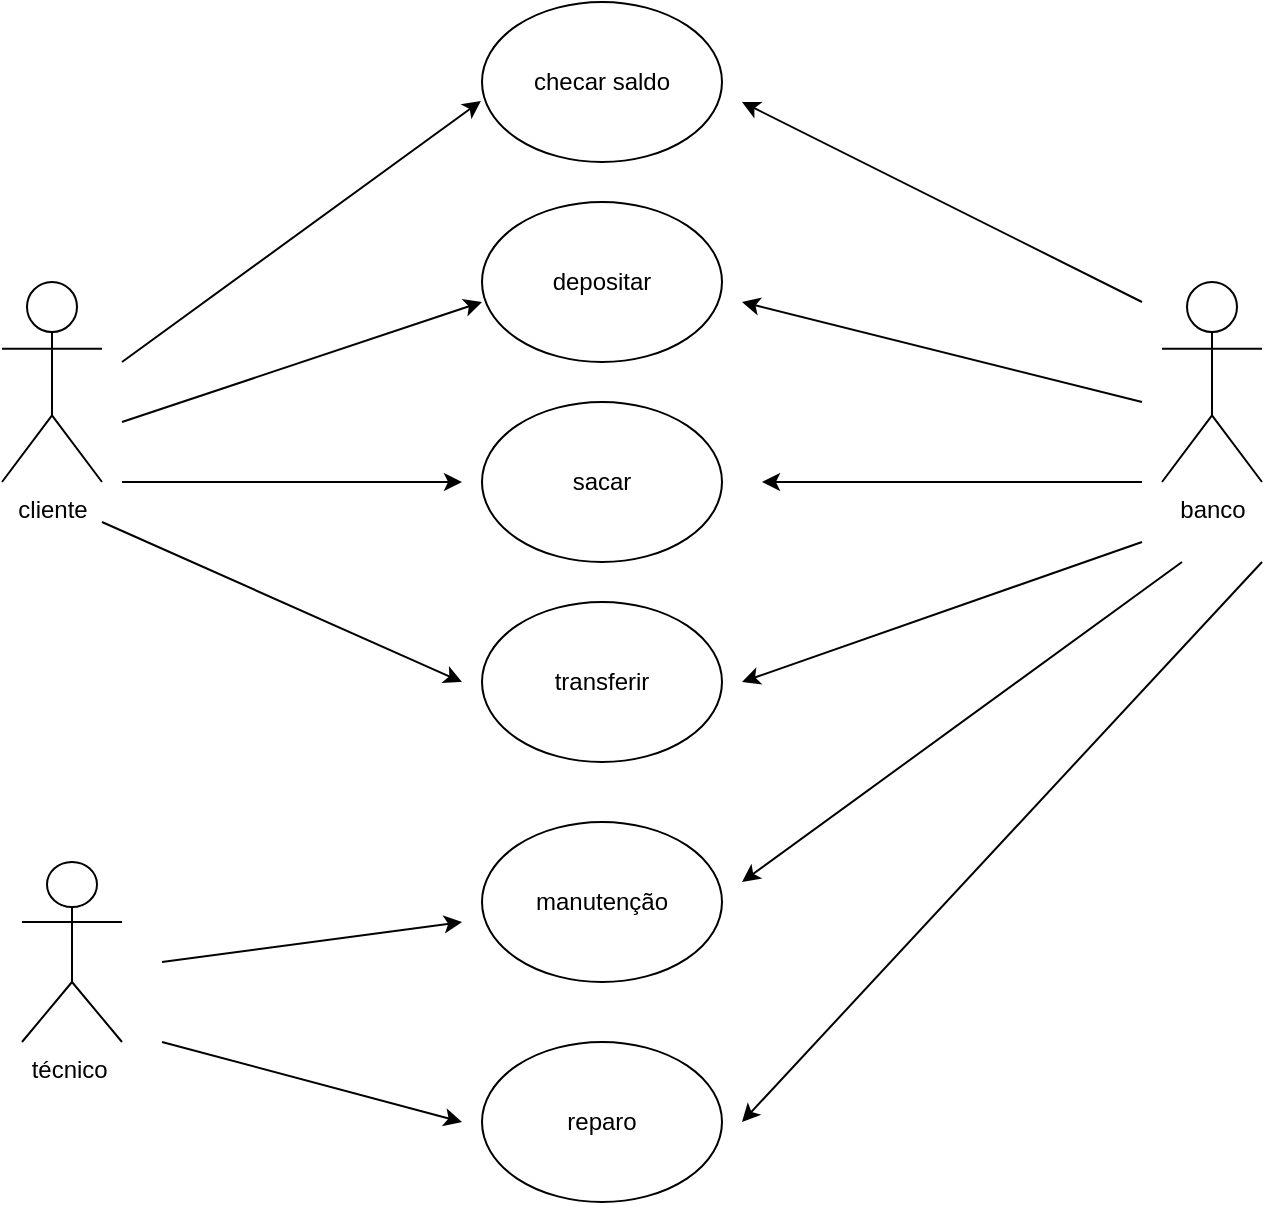 <mxfile version="26.1.0" pages="5">
  <diagram name="Página-1" id="wtqRebAa8EMyvGHa222w">
    <mxGraphModel dx="1434" dy="772" grid="1" gridSize="10" guides="1" tooltips="1" connect="1" arrows="1" fold="1" page="1" pageScale="1" pageWidth="827" pageHeight="1169" math="0" shadow="0">
      <root>
        <mxCell id="0" />
        <mxCell id="1" parent="0" />
        <mxCell id="fHBOR1aHIKWtqBNNgOy8-1" value="&lt;font style=&quot;vertical-align: inherit;&quot;&gt;&lt;font style=&quot;vertical-align: inherit;&quot;&gt;cliente&lt;/font&gt;&lt;/font&gt;" style="shape=umlActor;verticalLabelPosition=bottom;verticalAlign=top;html=1;outlineConnect=0;" vertex="1" parent="1">
          <mxGeometry x="90" y="180" width="50" height="100" as="geometry" />
        </mxCell>
        <mxCell id="fHBOR1aHIKWtqBNNgOy8-2" value="&lt;font style=&quot;vertical-align: inherit;&quot;&gt;&lt;font style=&quot;vertical-align: inherit;&quot;&gt;checar saldo&lt;/font&gt;&lt;/font&gt;" style="ellipse;whiteSpace=wrap;html=1;" vertex="1" parent="1">
          <mxGeometry x="330" y="40" width="120" height="80" as="geometry" />
        </mxCell>
        <mxCell id="fHBOR1aHIKWtqBNNgOy8-3" value="&lt;font style=&quot;vertical-align: inherit;&quot;&gt;&lt;font style=&quot;vertical-align: inherit;&quot;&gt;depositar&lt;/font&gt;&lt;/font&gt;" style="ellipse;whiteSpace=wrap;html=1;" vertex="1" parent="1">
          <mxGeometry x="330" y="140" width="120" height="80" as="geometry" />
        </mxCell>
        <mxCell id="fHBOR1aHIKWtqBNNgOy8-5" value="&lt;font style=&quot;vertical-align: inherit;&quot;&gt;&lt;font style=&quot;vertical-align: inherit;&quot;&gt;transferir&lt;/font&gt;&lt;/font&gt;" style="ellipse;whiteSpace=wrap;html=1;" vertex="1" parent="1">
          <mxGeometry x="330" y="340" width="120" height="80" as="geometry" />
        </mxCell>
        <mxCell id="fHBOR1aHIKWtqBNNgOy8-9" value="&lt;font style=&quot;vertical-align: inherit;&quot;&gt;&lt;font style=&quot;vertical-align: inherit;&quot;&gt;banco&lt;/font&gt;&lt;/font&gt;" style="shape=umlActor;verticalLabelPosition=bottom;verticalAlign=top;html=1;outlineConnect=0;" vertex="1" parent="1">
          <mxGeometry x="670" y="180" width="50" height="100" as="geometry" />
        </mxCell>
        <mxCell id="fHBOR1aHIKWtqBNNgOy8-10" value="" style="endArrow=classic;html=1;rounded=0;" edge="1" parent="1">
          <mxGeometry width="50" height="50" relative="1" as="geometry">
            <mxPoint x="150" y="220" as="sourcePoint" />
            <mxPoint x="329.457" y="89.486" as="targetPoint" />
          </mxGeometry>
        </mxCell>
        <mxCell id="fHBOR1aHIKWtqBNNgOy8-11" value="" style="endArrow=classic;html=1;rounded=0;entryX=0;entryY=0.625;entryDx=0;entryDy=0;entryPerimeter=0;" edge="1" parent="1" target="fHBOR1aHIKWtqBNNgOy8-3">
          <mxGeometry width="50" height="50" relative="1" as="geometry">
            <mxPoint x="150" y="250" as="sourcePoint" />
            <mxPoint x="190" y="180" as="targetPoint" />
          </mxGeometry>
        </mxCell>
        <mxCell id="fHBOR1aHIKWtqBNNgOy8-12" value="" style="endArrow=classic;html=1;rounded=0;" edge="1" parent="1">
          <mxGeometry width="50" height="50" relative="1" as="geometry">
            <mxPoint x="150" y="280" as="sourcePoint" />
            <mxPoint x="320" y="280" as="targetPoint" />
          </mxGeometry>
        </mxCell>
        <mxCell id="fHBOR1aHIKWtqBNNgOy8-13" value="" style="endArrow=classic;html=1;rounded=0;" edge="1" parent="1">
          <mxGeometry width="50" height="50" relative="1" as="geometry">
            <mxPoint x="140" y="300" as="sourcePoint" />
            <mxPoint x="320" y="380" as="targetPoint" />
          </mxGeometry>
        </mxCell>
        <mxCell id="fHBOR1aHIKWtqBNNgOy8-14" value="" style="endArrow=classic;html=1;rounded=0;" edge="1" parent="1">
          <mxGeometry width="50" height="50" relative="1" as="geometry">
            <mxPoint x="660" y="310" as="sourcePoint" />
            <mxPoint x="460" y="380" as="targetPoint" />
          </mxGeometry>
        </mxCell>
        <mxCell id="fHBOR1aHIKWtqBNNgOy8-15" value="" style="endArrow=classic;html=1;rounded=0;" edge="1" parent="1">
          <mxGeometry width="50" height="50" relative="1" as="geometry">
            <mxPoint x="660" y="280" as="sourcePoint" />
            <mxPoint x="470" y="280" as="targetPoint" />
          </mxGeometry>
        </mxCell>
        <mxCell id="fHBOR1aHIKWtqBNNgOy8-16" value="" style="endArrow=classic;html=1;rounded=0;" edge="1" parent="1">
          <mxGeometry width="50" height="50" relative="1" as="geometry">
            <mxPoint x="660" y="240" as="sourcePoint" />
            <mxPoint x="460" y="190" as="targetPoint" />
          </mxGeometry>
        </mxCell>
        <mxCell id="fHBOR1aHIKWtqBNNgOy8-17" value="" style="endArrow=classic;html=1;rounded=0;" edge="1" parent="1">
          <mxGeometry width="50" height="50" relative="1" as="geometry">
            <mxPoint x="660" y="190" as="sourcePoint" />
            <mxPoint x="460" y="90" as="targetPoint" />
          </mxGeometry>
        </mxCell>
        <mxCell id="fHBOR1aHIKWtqBNNgOy8-18" value="&lt;font style=&quot;vertical-align: inherit;&quot;&gt;&lt;font style=&quot;vertical-align: inherit;&quot;&gt;&lt;font style=&quot;vertical-align: inherit;&quot;&gt;&lt;font style=&quot;vertical-align: inherit;&quot;&gt;&lt;font style=&quot;vertical-align: inherit;&quot;&gt;&lt;font style=&quot;vertical-align: inherit;&quot;&gt;&lt;font style=&quot;vertical-align: inherit;&quot;&gt;&lt;font style=&quot;vertical-align: inherit;&quot;&gt;sacar&lt;/font&gt;&lt;/font&gt;&lt;/font&gt;&lt;/font&gt;&lt;/font&gt;&lt;/font&gt;&lt;/font&gt;&lt;/font&gt;" style="ellipse;whiteSpace=wrap;html=1;" vertex="1" parent="1">
          <mxGeometry x="330" y="240" width="120" height="80" as="geometry" />
        </mxCell>
        <mxCell id="fHBOR1aHIKWtqBNNgOy8-19" value="&lt;font style=&quot;vertical-align: inherit;&quot;&gt;&lt;font style=&quot;vertical-align: inherit;&quot;&gt;manutenção&lt;/font&gt;&lt;/font&gt;" style="ellipse;whiteSpace=wrap;html=1;" vertex="1" parent="1">
          <mxGeometry x="330" y="450" width="120" height="80" as="geometry" />
        </mxCell>
        <mxCell id="fHBOR1aHIKWtqBNNgOy8-20" value="&lt;font style=&quot;vertical-align: inherit;&quot;&gt;&lt;font style=&quot;vertical-align: inherit;&quot;&gt;reparo&lt;/font&gt;&lt;/font&gt;" style="ellipse;whiteSpace=wrap;html=1;" vertex="1" parent="1">
          <mxGeometry x="330" y="560" width="120" height="80" as="geometry" />
        </mxCell>
        <mxCell id="fHBOR1aHIKWtqBNNgOy8-22" value="&lt;font style=&quot;vertical-align: inherit;&quot;&gt;&lt;font style=&quot;vertical-align: inherit;&quot;&gt;técnico&amp;nbsp;&lt;/font&gt;&lt;/font&gt;" style="shape=umlActor;verticalLabelPosition=bottom;verticalAlign=top;html=1;outlineConnect=0;" vertex="1" parent="1">
          <mxGeometry x="100" y="470" width="50" height="90" as="geometry" />
        </mxCell>
        <mxCell id="fHBOR1aHIKWtqBNNgOy8-23" value="" style="endArrow=classic;html=1;rounded=0;" edge="1" parent="1">
          <mxGeometry width="50" height="50" relative="1" as="geometry">
            <mxPoint x="170" y="520" as="sourcePoint" />
            <mxPoint x="320" y="500" as="targetPoint" />
          </mxGeometry>
        </mxCell>
        <mxCell id="fHBOR1aHIKWtqBNNgOy8-24" value="" style="endArrow=classic;html=1;rounded=0;" edge="1" parent="1">
          <mxGeometry width="50" height="50" relative="1" as="geometry">
            <mxPoint x="170" y="560" as="sourcePoint" />
            <mxPoint x="320" y="600" as="targetPoint" />
          </mxGeometry>
        </mxCell>
        <mxCell id="fHBOR1aHIKWtqBNNgOy8-26" value="" style="endArrow=classic;html=1;rounded=0;" edge="1" parent="1">
          <mxGeometry width="50" height="50" relative="1" as="geometry">
            <mxPoint x="680" y="320" as="sourcePoint" />
            <mxPoint x="460" y="480" as="targetPoint" />
          </mxGeometry>
        </mxCell>
        <mxCell id="fHBOR1aHIKWtqBNNgOy8-27" value="" style="endArrow=classic;html=1;rounded=0;" edge="1" parent="1">
          <mxGeometry width="50" height="50" relative="1" as="geometry">
            <mxPoint x="720" y="320" as="sourcePoint" />
            <mxPoint x="460" y="600" as="targetPoint" />
          </mxGeometry>
        </mxCell>
      </root>
    </mxGraphModel>
  </diagram>
  <diagram id="CPQsaI7z0s9xiTCrSqKt" name="Página-3">
    <mxGraphModel dx="1119" dy="1941" grid="1" gridSize="10" guides="1" tooltips="1" connect="1" arrows="1" fold="1" page="1" pageScale="1" pageWidth="827" pageHeight="1169" math="0" shadow="0">
      <root>
        <mxCell id="0" />
        <mxCell id="1" parent="0" />
        <mxCell id="J6rxc7cIg0q1Om_3yFme-1" value="" style="endArrow=classic;html=1;rounded=0;strokeColor=light-dark(#FF6666,#FFFFFF);" edge="1" parent="1">
          <mxGeometry width="50" height="50" relative="1" as="geometry">
            <mxPoint x="90" y="-710" as="sourcePoint" />
            <mxPoint x="90" y="-640" as="targetPoint" />
          </mxGeometry>
        </mxCell>
        <mxCell id="J6rxc7cIg0q1Om_3yFme-2" value="informa novo código do cliente" style="rounded=1;whiteSpace=wrap;html=1;strokeColor=light-dark(#FF6666,#FFFFFF);fillColor=light-dark(#FFFFCC,var(--ge-dark-color, #121212));" vertex="1" parent="1">
          <mxGeometry x="30" y="-640" width="120" height="40" as="geometry" />
        </mxCell>
        <mxCell id="J6rxc7cIg0q1Om_3yFme-3" value="" style="endArrow=classic;html=1;rounded=0;strokeColor=light-dark(#FF3333,#FFFFFF);" edge="1" parent="1">
          <mxGeometry width="50" height="50" relative="1" as="geometry">
            <mxPoint x="89.5" y="-600" as="sourcePoint" />
            <mxPoint x="89.5" y="-550" as="targetPoint" />
          </mxGeometry>
        </mxCell>
        <mxCell id="J6rxc7cIg0q1Om_3yFme-4" value="" style="ellipse;whiteSpace=wrap;html=1;aspect=fixed;fillColor=light-dark(#000000,var(--ge-dark-color, #121212));" vertex="1" parent="1">
          <mxGeometry x="80" y="-730" width="20" height="20" as="geometry" />
        </mxCell>
        <mxCell id="J6rxc7cIg0q1Om_3yFme-6" value="verifica se o cliente ja existe" style="rounded=1;whiteSpace=wrap;html=1;strokeColor=light-dark(#FF3333,#FFFFFF);fillColor=light-dark(#FFFFCC,var(--ge-dark-color, #121212));" vertex="1" parent="1">
          <mxGeometry x="30" y="-550" width="120" height="40" as="geometry" />
        </mxCell>
        <mxCell id="J6rxc7cIg0q1Om_3yFme-7" value="" style="endArrow=classic;html=1;rounded=0;strokeColor=light-dark(#FF3333,#FFFFFF);" edge="1" parent="1">
          <mxGeometry width="50" height="50" relative="1" as="geometry">
            <mxPoint x="89.5" y="-510" as="sourcePoint" />
            <mxPoint x="89.5" y="-460" as="targetPoint" />
          </mxGeometry>
        </mxCell>
        <mxCell id="J6rxc7cIg0q1Om_3yFme-8" value="" style="rhombus;whiteSpace=wrap;html=1;strokeColor=light-dark(#FF6666,#FFFFFF);fillColor=light-dark(#FFFFCC,var(--ge-dark-color, #121212));" vertex="1" parent="1">
          <mxGeometry x="70" y="-460" width="40" height="20" as="geometry" />
        </mxCell>
        <mxCell id="J6rxc7cIg0q1Om_3yFme-9" value="" style="endArrow=classic;html=1;rounded=0;strokeColor=light-dark(#FF3333,#FFFFFF);" edge="1" parent="1">
          <mxGeometry width="50" height="50" relative="1" as="geometry">
            <mxPoint x="120" y="-450" as="sourcePoint" />
            <mxPoint x="240" y="-450" as="targetPoint" />
          </mxGeometry>
        </mxCell>
        <mxCell id="J6rxc7cIg0q1Om_3yFme-10" value="(cliente não existe)" style="text;html=1;align=center;verticalAlign=middle;whiteSpace=wrap;rounded=0;" vertex="1" parent="1">
          <mxGeometry x="110" y="-480" width="136" height="30" as="geometry" />
        </mxCell>
        <mxCell id="J6rxc7cIg0q1Om_3yFme-11" value="informa os dados no novo cliente" style="rounded=1;whiteSpace=wrap;html=1;strokeColor=light-dark(#FF3333,#FFFFFF);fillColor=light-dark(#FFFFCC,var(--ge-dark-color, #121212));" vertex="1" parent="1">
          <mxGeometry x="250" y="-470" width="120" height="40" as="geometry" />
        </mxCell>
        <mxCell id="J6rxc7cIg0q1Om_3yFme-12" value="" style="endArrow=classic;html=1;rounded=0;strokeColor=light-dark(#FF3333,#FFFFFF);" edge="1" parent="1">
          <mxGeometry width="50" height="50" relative="1" as="geometry">
            <mxPoint x="370" y="-450" as="sourcePoint" />
            <mxPoint x="430" y="-450" as="targetPoint" />
          </mxGeometry>
        </mxCell>
        <mxCell id="J6rxc7cIg0q1Om_3yFme-13" value="salva dados do cliente&amp;nbsp;" style="rounded=1;whiteSpace=wrap;html=1;strokeColor=light-dark(#FF3333,#FFFFFF);fillColor=light-dark(#FFFFCC,var(--ge-dark-color, #121212));" vertex="1" parent="1">
          <mxGeometry x="430" y="-470" width="120" height="40" as="geometry" />
        </mxCell>
        <mxCell id="J6rxc7cIg0q1Om_3yFme-14" value="" style="ellipse;whiteSpace=wrap;html=1;aspect=fixed;fillColor=light-dark(#000000,var(--ge-dark-color, #121212));" vertex="1" parent="1">
          <mxGeometry x="480" y="-390" width="20" height="20" as="geometry" />
        </mxCell>
        <mxCell id="J6rxc7cIg0q1Om_3yFme-15" value="" style="endArrow=classic;html=1;rounded=0;strokeColor=light-dark(#FF3333,#FFFFFF);" edge="1" parent="1">
          <mxGeometry width="50" height="50" relative="1" as="geometry">
            <mxPoint x="489.5" y="-430" as="sourcePoint" />
            <mxPoint x="490" y="-390" as="targetPoint" />
          </mxGeometry>
        </mxCell>
        <mxCell id="J6rxc7cIg0q1Om_3yFme-16" value="" style="endArrow=classic;html=1;rounded=0;strokeColor=light-dark(#FF3333,#FFFFFF);" edge="1" parent="1">
          <mxGeometry width="50" height="50" relative="1" as="geometry">
            <mxPoint x="89.5" y="-440" as="sourcePoint" />
            <mxPoint x="90" y="-380" as="targetPoint" />
          </mxGeometry>
        </mxCell>
        <mxCell id="J6rxc7cIg0q1Om_3yFme-18" value="(cliente já existe)" style="text;html=1;align=center;verticalAlign=middle;whiteSpace=wrap;rounded=0;" vertex="1" parent="1">
          <mxGeometry x="40" y="-430" width="110" height="30" as="geometry" />
        </mxCell>
        <mxCell id="J6rxc7cIg0q1Om_3yFme-19" value="exibe mensagem ao usuário&amp;nbsp;" style="rounded=1;whiteSpace=wrap;html=1;strokeColor=light-dark(#FF3333,#FFFFFF);fillColor=light-dark(#FFFFCC,var(--ge-dark-color, #121212));" vertex="1" parent="1">
          <mxGeometry x="30" y="-380" width="120" height="40" as="geometry" />
        </mxCell>
        <mxCell id="J6rxc7cIg0q1Om_3yFme-20" value="" style="endArrow=classic;html=1;rounded=0;strokeColor=light-dark(#FF3333,#FFFFFF);" edge="1" parent="1">
          <mxGeometry width="50" height="50" relative="1" as="geometry">
            <mxPoint x="89.5" y="-340" as="sourcePoint" />
            <mxPoint x="90" y="-300" as="targetPoint" />
          </mxGeometry>
        </mxCell>
        <mxCell id="J6rxc7cIg0q1Om_3yFme-21" value="" style="ellipse;whiteSpace=wrap;html=1;aspect=fixed;fillColor=light-dark(#000000,var(--ge-dark-color, #121212));" vertex="1" parent="1">
          <mxGeometry x="80" y="-300" width="20" height="20" as="geometry" />
        </mxCell>
      </root>
    </mxGraphModel>
  </diagram>
  <diagram id="0h3t_FkXal6XxG5zDdun" name="Página-4">
    <mxGraphModel dx="1674" dy="772" grid="1" gridSize="10" guides="1" tooltips="1" connect="1" arrows="1" fold="1" page="1" pageScale="1" pageWidth="827" pageHeight="1169" math="0" shadow="0">
      <root>
        <mxCell id="0" />
        <mxCell id="1" parent="0" />
        <mxCell id="KzM0xovQls_VeEmhSfUy-1" value="" style="ellipse;whiteSpace=wrap;html=1;aspect=fixed;fillColor=light-dark(#000000,var(--ge-dark-color, #121212));" vertex="1" parent="1">
          <mxGeometry x="40" y="75" width="10" height="10" as="geometry" />
        </mxCell>
        <mxCell id="KzM0xovQls_VeEmhSfUy-2" value="" style="endArrow=classic;html=1;rounded=0;entryX=0;entryY=0.5;entryDx=0;entryDy=0;" edge="1" parent="1" target="KzM0xovQls_VeEmhSfUy-4">
          <mxGeometry width="50" height="50" relative="1" as="geometry">
            <mxPoint x="50" y="79.5" as="sourcePoint" />
            <mxPoint x="100" y="80" as="targetPoint" />
          </mxGeometry>
        </mxCell>
        <mxCell id="KzM0xovQls_VeEmhSfUy-4" value="" style="rounded=1;whiteSpace=wrap;html=1;" vertex="1" parent="1">
          <mxGeometry x="110" y="60" width="120" height="40" as="geometry" />
        </mxCell>
        <mxCell id="KzM0xovQls_VeEmhSfUy-5" value="" style="endArrow=none;html=1;rounded=0;entryX=1;entryY=0.75;entryDx=0;entryDy=0;" edge="1" parent="1" target="KzM0xovQls_VeEmhSfUy-4">
          <mxGeometry width="50" height="50" relative="1" as="geometry">
            <mxPoint x="110" y="90" as="sourcePoint" />
            <mxPoint x="200" y="90" as="targetPoint" />
          </mxGeometry>
        </mxCell>
        <mxCell id="KzM0xovQls_VeEmhSfUy-6" value="disponível&amp;nbsp;" style="text;html=1;align=center;verticalAlign=middle;whiteSpace=wrap;rounded=0;" vertex="1" parent="1">
          <mxGeometry x="140" y="65" width="60" height="30" as="geometry" />
        </mxCell>
        <mxCell id="KzM0xovQls_VeEmhSfUy-7" value="" style="endArrow=classic;html=1;rounded=0;" edge="1" parent="1">
          <mxGeometry width="50" height="50" relative="1" as="geometry">
            <mxPoint x="240" y="79.5" as="sourcePoint" />
            <mxPoint x="380" y="80" as="targetPoint" />
          </mxGeometry>
        </mxCell>
        <mxCell id="KzM0xovQls_VeEmhSfUy-8" value="terminado&amp;nbsp;" style="text;html=1;align=center;verticalAlign=middle;whiteSpace=wrap;rounded=0;" vertex="1" parent="1">
          <mxGeometry x="280" y="80" width="60" height="30" as="geometry" />
        </mxCell>
        <mxCell id="KzM0xovQls_VeEmhSfUy-9" value="" style="rounded=1;whiteSpace=wrap;html=1;" vertex="1" parent="1">
          <mxGeometry x="390" y="60" width="120" height="40" as="geometry" />
        </mxCell>
        <mxCell id="KzM0xovQls_VeEmhSfUy-10" value="" style="endArrow=none;html=1;rounded=0;" edge="1" parent="1">
          <mxGeometry width="50" height="50" relative="1" as="geometry">
            <mxPoint x="390" y="90" as="sourcePoint" />
            <mxPoint x="510" y="90" as="targetPoint" />
          </mxGeometry>
        </mxCell>
        <mxCell id="KzM0xovQls_VeEmhSfUy-12" value="indisponível&amp;nbsp;" style="text;html=1;align=center;verticalAlign=middle;whiteSpace=wrap;rounded=0;" vertex="1" parent="1">
          <mxGeometry x="420" y="65" width="60" height="30" as="geometry" />
        </mxCell>
        <mxCell id="KzM0xovQls_VeEmhSfUy-13" value="" style="endArrow=none;html=1;rounded=0;" edge="1" parent="1">
          <mxGeometry width="50" height="50" relative="1" as="geometry">
            <mxPoint x="449.5" y="190" as="sourcePoint" />
            <mxPoint x="449.5" y="100" as="targetPoint" />
          </mxGeometry>
        </mxCell>
        <mxCell id="KzM0xovQls_VeEmhSfUy-15" value="" style="endArrow=classic;html=1;rounded=0;entryX=1;entryY=0.5;entryDx=0;entryDy=0;" edge="1" parent="1" target="KzM0xovQls_VeEmhSfUy-16">
          <mxGeometry width="50" height="50" relative="1" as="geometry">
            <mxPoint x="450" y="189.5" as="sourcePoint" />
            <mxPoint x="370" y="190" as="targetPoint" />
          </mxGeometry>
        </mxCell>
        <mxCell id="KzM0xovQls_VeEmhSfUy-16" value="" style="rounded=1;whiteSpace=wrap;html=1;" vertex="1" parent="1">
          <mxGeometry x="260" y="170" width="100" height="40" as="geometry" />
        </mxCell>
        <mxCell id="KzM0xovQls_VeEmhSfUy-17" value="" style="endArrow=none;html=1;rounded=0;exitX=0;exitY=0.75;exitDx=0;exitDy=0;" edge="1" parent="1" source="KzM0xovQls_VeEmhSfUy-16">
          <mxGeometry width="50" height="50" relative="1" as="geometry">
            <mxPoint x="270" y="200" as="sourcePoint" />
            <mxPoint x="360" y="200" as="targetPoint" />
          </mxGeometry>
        </mxCell>
        <mxCell id="KzM0xovQls_VeEmhSfUy-18" value="pedido" style="text;html=1;align=center;verticalAlign=middle;whiteSpace=wrap;rounded=0;" vertex="1" parent="1">
          <mxGeometry x="280" y="175" width="60" height="30" as="geometry" />
        </mxCell>
        <mxCell id="KzM0xovQls_VeEmhSfUy-19" value="" style="endArrow=none;html=1;rounded=0;" edge="1" parent="1">
          <mxGeometry width="50" height="50" relative="1" as="geometry">
            <mxPoint x="170" y="190" as="sourcePoint" />
            <mxPoint x="260" y="189.5" as="targetPoint" />
          </mxGeometry>
        </mxCell>
        <mxCell id="KzM0xovQls_VeEmhSfUy-20" value="" style="endArrow=classic;html=1;rounded=0;" edge="1" parent="1">
          <mxGeometry width="50" height="50" relative="1" as="geometry">
            <mxPoint x="169.5" y="190" as="sourcePoint" />
            <mxPoint x="169.5" y="100" as="targetPoint" />
          </mxGeometry>
        </mxCell>
        <mxCell id="KzM0xovQls_VeEmhSfUy-21" value="pedido recebido" style="text;html=1;align=center;verticalAlign=middle;whiteSpace=wrap;rounded=0;" vertex="1" parent="1">
          <mxGeometry x="100" y="190" width="170" height="30" as="geometry" />
        </mxCell>
        <mxCell id="KzM0xovQls_VeEmhSfUy-25" value="pedido feito" style="text;html=1;align=center;verticalAlign=middle;whiteSpace=wrap;rounded=0;" vertex="1" parent="1">
          <mxGeometry x="390" y="190" width="100" height="30" as="geometry" />
        </mxCell>
      </root>
    </mxGraphModel>
  </diagram>
  <diagram id="pODeLtXwjjCLX7IBzfA5" name="Página-5">
    <mxGraphModel dx="1674" dy="772" grid="1" gridSize="10" guides="1" tooltips="1" connect="1" arrows="1" fold="1" page="1" pageScale="1" pageWidth="827" pageHeight="1169" math="0" shadow="0">
      <root>
        <mxCell id="0" />
        <mxCell id="1" parent="0" />
        <mxCell id="94w9Sp9mO0Goq3jn7_hN-3" value="cadastro" style="shape=folder;fontStyle=1;spacingTop=10;tabWidth=40;tabHeight=14;tabPosition=left;html=1;whiteSpace=wrap;strokeColor=light-dark(#FF3333,#FFFFFF);fillColor=light-dark(#FFFFCC,var(--ge-dark-color, #121212));" vertex="1" parent="1">
          <mxGeometry x="320" y="140" width="140" height="70" as="geometry" />
        </mxCell>
        <mxCell id="94w9Sp9mO0Goq3jn7_hN-5" value="" style="endArrow=none;html=1;rounded=0;strokeColor=light-dark(#FF3333,#FFFFFF);exitX=0;exitY=0;exitDx=100;exitDy=25.5;exitPerimeter=0;" edge="1" parent="1" source="94w9Sp9mO0Goq3jn7_hN-6">
          <mxGeometry width="50" height="50" relative="1" as="geometry">
            <mxPoint x="230" y="240" as="sourcePoint" />
            <mxPoint x="320" y="190" as="targetPoint" />
          </mxGeometry>
        </mxCell>
        <mxCell id="94w9Sp9mO0Goq3jn7_hN-6" value="produto" style="shape=folder;fontStyle=1;spacingTop=10;tabWidth=40;tabHeight=14;tabPosition=left;html=1;whiteSpace=wrap;strokeColor=light-dark(#FF3333,#FFFFFF);fillColor=light-dark(#FFFFCC,var(--ge-dark-color, #121212));" vertex="1" parent="1">
          <mxGeometry x="70" y="220" width="100" height="60" as="geometry" />
        </mxCell>
        <mxCell id="94w9Sp9mO0Goq3jn7_hN-8" value="" style="endArrow=none;html=1;rounded=0;entryX=0.143;entryY=1.057;entryDx=0;entryDy=0;entryPerimeter=0;strokeColor=light-dark(#FF3333,#FFFFFF);" edge="1" parent="1" target="94w9Sp9mO0Goq3jn7_hN-3">
          <mxGeometry width="50" height="50" relative="1" as="geometry">
            <mxPoint x="210" y="330" as="sourcePoint" />
            <mxPoint x="340" y="220" as="targetPoint" />
          </mxGeometry>
        </mxCell>
        <mxCell id="94w9Sp9mO0Goq3jn7_hN-9" value="talhão" style="shape=folder;fontStyle=1;spacingTop=10;tabWidth=40;tabHeight=14;tabPosition=left;html=1;whiteSpace=wrap;strokeColor=light-dark(#FF3333,#FFFFFF);fillColor=light-dark(#FFFFCC,var(--ge-dark-color, #121212));" vertex="1" parent="1">
          <mxGeometry x="110" y="310" width="100" height="60" as="geometry" />
        </mxCell>
        <mxCell id="94w9Sp9mO0Goq3jn7_hN-10" value="" style="endArrow=none;html=1;rounded=0;strokeColor=light-dark(#FF3333,#FFFFFF);exitX=0;exitY=0;exitDx=20;exitDy=0;exitPerimeter=0;" edge="1" parent="1" source="94w9Sp9mO0Goq3jn7_hN-11">
          <mxGeometry width="50" height="50" relative="1" as="geometry">
            <mxPoint x="340" y="330" as="sourcePoint" />
            <mxPoint x="370" y="220" as="targetPoint" />
          </mxGeometry>
        </mxCell>
        <mxCell id="94w9Sp9mO0Goq3jn7_hN-11" value="fornecedor" style="shape=folder;fontStyle=1;spacingTop=10;tabWidth=40;tabHeight=14;tabPosition=left;html=1;whiteSpace=wrap;strokeColor=light-dark(#FF3333,#FFFFFF);fillColor=light-dark(#FFFFCC,var(--ge-dark-color, #121212));" vertex="1" parent="1">
          <mxGeometry x="250" y="390" width="100" height="60" as="geometry" />
        </mxCell>
        <mxCell id="94w9Sp9mO0Goq3jn7_hN-12" value="" style="endArrow=none;html=1;rounded=0;strokeColor=light-dark(#FF3333,#FFFFFF);exitX=0;exitY=0;exitDx=20;exitDy=0;exitPerimeter=0;" edge="1" parent="1" source="94w9Sp9mO0Goq3jn7_hN-13">
          <mxGeometry width="50" height="50" relative="1" as="geometry">
            <mxPoint x="440" y="390" as="sourcePoint" />
            <mxPoint x="413" y="220" as="targetPoint" />
          </mxGeometry>
        </mxCell>
        <mxCell id="94w9Sp9mO0Goq3jn7_hN-13" value="maquinario" style="shape=folder;fontStyle=1;spacingTop=10;tabWidth=40;tabHeight=14;tabPosition=left;html=1;whiteSpace=wrap;strokeColor=light-dark(#FF3333,#FFFFFF);fillColor=light-dark(#FFFFCC,var(--ge-dark-color, #121212));" vertex="1" parent="1">
          <mxGeometry x="390" y="390" width="110" height="60" as="geometry" />
        </mxCell>
        <mxCell id="94w9Sp9mO0Goq3jn7_hN-15" value="" style="endArrow=none;html=1;rounded=0;strokeColor=light-dark(#FF3333,#FFFFFF);" edge="1" parent="1">
          <mxGeometry width="50" height="50" relative="1" as="geometry">
            <mxPoint x="540" y="330" as="sourcePoint" />
            <mxPoint x="460" y="220" as="targetPoint" />
          </mxGeometry>
        </mxCell>
        <mxCell id="94w9Sp9mO0Goq3jn7_hN-16" value="safra" style="shape=folder;fontStyle=1;spacingTop=10;tabWidth=40;tabHeight=14;tabPosition=left;html=1;whiteSpace=wrap;strokeColor=light-dark(#FF3333,#FFFFFF);fillColor=light-dark(#FFFFCC,var(--ge-dark-color, #121212));" vertex="1" parent="1">
          <mxGeometry x="520" y="320" width="110" height="60" as="geometry" />
        </mxCell>
        <mxCell id="94w9Sp9mO0Goq3jn7_hN-17" value="" style="endArrow=none;html=1;rounded=0;strokeColor=light-dark(#FF3333,#FFFFFF);" edge="1" parent="1">
          <mxGeometry width="50" height="50" relative="1" as="geometry">
            <mxPoint x="460" y="190" as="sourcePoint" />
            <mxPoint x="630" y="280" as="targetPoint" />
          </mxGeometry>
        </mxCell>
        <mxCell id="94w9Sp9mO0Goq3jn7_hN-18" value="funcionário" style="shape=folder;fontStyle=1;spacingTop=10;tabWidth=40;tabHeight=14;tabPosition=left;html=1;whiteSpace=wrap;fillColor=light-dark(#FFFFCC,var(--ge-dark-color, #121212));strokeColor=light-dark(#FF3333,#FFFFFF);" vertex="1" parent="1">
          <mxGeometry x="630" y="260" width="100" height="60" as="geometry" />
        </mxCell>
      </root>
    </mxGraphModel>
  </diagram>
  <diagram id="IuPgEFfIYOBH4IeRLfHI" name="Página-6">
    <mxGraphModel dx="1154" dy="532" grid="1" gridSize="10" guides="1" tooltips="1" connect="1" arrows="1" fold="1" page="1" pageScale="1" pageWidth="827" pageHeight="1169" math="0" shadow="0">
      <root>
        <mxCell id="0" />
        <mxCell id="1" parent="0" />
        <mxCell id="uPKozc36kbMtVIlccIW5-1" value="&amp;lt;&amp;lt;arquivo&amp;gt;&lt;div&gt;ControlaPedido.jar&lt;/div&gt;" style="rounded=0;whiteSpace=wrap;html=1;fillColor=light-dark(#FFFFCC,var(--ge-dark-color, #121212));" vertex="1" parent="1">
          <mxGeometry x="50" y="180" width="120" height="60" as="geometry" />
        </mxCell>
        <mxCell id="uPKozc36kbMtVIlccIW5-2" value="" style="endArrow=none;dashed=1;html=1;rounded=0;entryX=0;entryY=0.5;entryDx=0;entryDy=0;" edge="1" parent="1" target="uPKozc36kbMtVIlccIW5-6">
          <mxGeometry width="50" height="50" relative="1" as="geometry">
            <mxPoint x="190" y="210" as="sourcePoint" />
            <mxPoint x="280" y="210.5" as="targetPoint" />
          </mxGeometry>
        </mxCell>
        <mxCell id="uPKozc36kbMtVIlccIW5-4" value="" style="endArrow=classic;html=1;rounded=0;" edge="1" parent="1">
          <mxGeometry width="50" height="50" relative="1" as="geometry">
            <mxPoint x="210" y="210" as="sourcePoint" />
            <mxPoint x="180" y="210" as="targetPoint" />
          </mxGeometry>
        </mxCell>
        <mxCell id="uPKozc36kbMtVIlccIW5-5" value="&amp;lt;&amp;lt;implementa&amp;gt;&amp;gt;" style="text;html=1;align=center;verticalAlign=middle;whiteSpace=wrap;rounded=0;" vertex="1" parent="1">
          <mxGeometry x="210" y="180" width="60" height="30" as="geometry" />
        </mxCell>
        <mxCell id="uPKozc36kbMtVIlccIW5-6" value="pedir material" style="rounded=0;whiteSpace=wrap;html=1;fillColor=light-dark(#FFFFCC,var(--ge-dark-color, #121212));" vertex="1" parent="1">
          <mxGeometry x="293.5" y="180" width="156.5" height="60" as="geometry" />
        </mxCell>
        <mxCell id="uPKozc36kbMtVIlccIW5-7" value="" style="endArrow=none;html=1;rounded=0;" edge="1" parent="1">
          <mxGeometry width="50" height="50" relative="1" as="geometry">
            <mxPoint x="371.25" y="180" as="sourcePoint" />
            <mxPoint x="371.25" y="120" as="targetPoint" />
          </mxGeometry>
        </mxCell>
        <mxCell id="uPKozc36kbMtVIlccIW5-9" value="" style="ellipse;whiteSpace=wrap;html=1;aspect=fixed;fillColor=light-dark(#FFFFCC,var(--ge-dark-color, #121212));" vertex="1" parent="1">
          <mxGeometry x="361.75" y="100" width="20" height="20" as="geometry" />
        </mxCell>
        <mxCell id="uPKozc36kbMtVIlccIW5-10" value="" style="endArrow=none;html=1;rounded=0;" edge="1" parent="1" source="uPKozc36kbMtVIlccIW5-11">
          <mxGeometry width="50" height="50" relative="1" as="geometry">
            <mxPoint x="370" y="320" as="sourcePoint" />
            <mxPoint x="370" y="240" as="targetPoint" />
          </mxGeometry>
        </mxCell>
        <mxCell id="uPKozc36kbMtVIlccIW5-12" value="" style="endArrow=none;html=1;rounded=0;" edge="1" parent="1" target="uPKozc36kbMtVIlccIW5-11">
          <mxGeometry width="50" height="50" relative="1" as="geometry">
            <mxPoint x="370" y="320" as="sourcePoint" />
            <mxPoint x="370" y="240" as="targetPoint" />
          </mxGeometry>
        </mxCell>
        <mxCell id="uPKozc36kbMtVIlccIW5-11" value="" style="ellipse;whiteSpace=wrap;html=1;aspect=fixed;fillColor=light-dark(#FFFFCC,var(--ge-dark-color, #121212));" vertex="1" parent="1">
          <mxGeometry x="361.75" y="320" width="20" height="20" as="geometry" />
        </mxCell>
        <mxCell id="uPKozc36kbMtVIlccIW5-13" value="pedir material" style="text;html=1;align=center;verticalAlign=middle;whiteSpace=wrap;rounded=0;" vertex="1" parent="1">
          <mxGeometry x="327.75" y="335" width="88" height="30" as="geometry" />
        </mxCell>
        <mxCell id="uPKozc36kbMtVIlccIW5-14" value="" style="endArrow=none;dashed=1;html=1;rounded=0;entryX=0;entryY=0.5;entryDx=0;entryDy=0;" edge="1" parent="1" target="uPKozc36kbMtVIlccIW5-15">
          <mxGeometry width="50" height="50" relative="1" as="geometry">
            <mxPoint x="450" y="190" as="sourcePoint" />
            <mxPoint x="540" y="150" as="targetPoint" />
          </mxGeometry>
        </mxCell>
        <mxCell id="uPKozc36kbMtVIlccIW5-15" value="&amp;lt;&amp;lt;interface&amp;gt;&amp;gt;&lt;div&gt;Professor&lt;/div&gt;" style="rounded=0;whiteSpace=wrap;html=1;fillColor=light-dark(#FFFFCC,var(--ge-dark-color, #121212));" vertex="1" parent="1">
          <mxGeometry x="570" y="50" width="120" height="60" as="geometry" />
        </mxCell>
        <mxCell id="uPKozc36kbMtVIlccIW5-16" value="&amp;lt;&amp;lt;realiza&amp;gt;&amp;gt;" style="text;html=1;align=center;verticalAlign=middle;whiteSpace=wrap;rounded=0;" vertex="1" parent="1">
          <mxGeometry x="490" y="100" width="60" height="30" as="geometry" />
        </mxCell>
        <mxCell id="uPKozc36kbMtVIlccIW5-18" value="&amp;lt;&amp;lt;interface&amp;gt;&amp;gt;&lt;div&gt;pedido&lt;/div&gt;" style="rounded=0;whiteSpace=wrap;html=1;fillColor=light-dark(#FFFFCC,var(--ge-dark-color, #121212));" vertex="1" parent="1">
          <mxGeometry x="550" y="180" width="120" height="60" as="geometry" />
        </mxCell>
        <mxCell id="uPKozc36kbMtVIlccIW5-21" value="" style="endArrow=none;dashed=1;html=1;rounded=0;" edge="1" parent="1">
          <mxGeometry width="50" height="50" relative="1" as="geometry">
            <mxPoint x="450" y="209" as="sourcePoint" />
            <mxPoint x="550" y="210" as="targetPoint" />
          </mxGeometry>
        </mxCell>
        <mxCell id="uPKozc36kbMtVIlccIW5-22" value="&amp;lt;&amp;lt;realiza&amp;gt;&amp;gt;" style="text;html=1;align=center;verticalAlign=middle;whiteSpace=wrap;rounded=0;" vertex="1" parent="1">
          <mxGeometry x="480" y="180" width="60" height="30" as="geometry" />
        </mxCell>
        <mxCell id="uPKozc36kbMtVIlccIW5-24" value="&amp;lt;&amp;lt;interface&amp;gt;&amp;gt;&lt;div&gt;funcionário&lt;/div&gt;" style="rounded=0;whiteSpace=wrap;html=1;fillColor=light-dark(#FFFFCC,var(--ge-dark-color, #121212));" vertex="1" parent="1">
          <mxGeometry x="570" y="320" width="120" height="60" as="geometry" />
        </mxCell>
        <mxCell id="uPKozc36kbMtVIlccIW5-30" value="" style="endArrow=none;dashed=1;html=1;rounded=0;entryX=0;entryY=0.5;entryDx=0;entryDy=0;" edge="1" parent="1" target="uPKozc36kbMtVIlccIW5-24">
          <mxGeometry width="50" height="50" relative="1" as="geometry">
            <mxPoint x="450" y="230" as="sourcePoint" />
            <mxPoint x="570" y="367.98" as="targetPoint" />
          </mxGeometry>
        </mxCell>
        <mxCell id="uPKozc36kbMtVIlccIW5-31" value="&amp;lt;&amp;lt;realiza&amp;gt;&amp;gt;" style="text;html=1;align=center;verticalAlign=middle;whiteSpace=wrap;rounded=0;" vertex="1" parent="1">
          <mxGeometry x="480" y="280" width="60" height="30" as="geometry" />
        </mxCell>
        <mxCell id="uPKozc36kbMtVIlccIW5-32" value="controlar estoque" style="text;html=1;align=center;verticalAlign=middle;whiteSpace=wrap;rounded=0;" vertex="1" parent="1">
          <mxGeometry x="341.75" y="70" width="60" height="30" as="geometry" />
        </mxCell>
      </root>
    </mxGraphModel>
  </diagram>
</mxfile>
